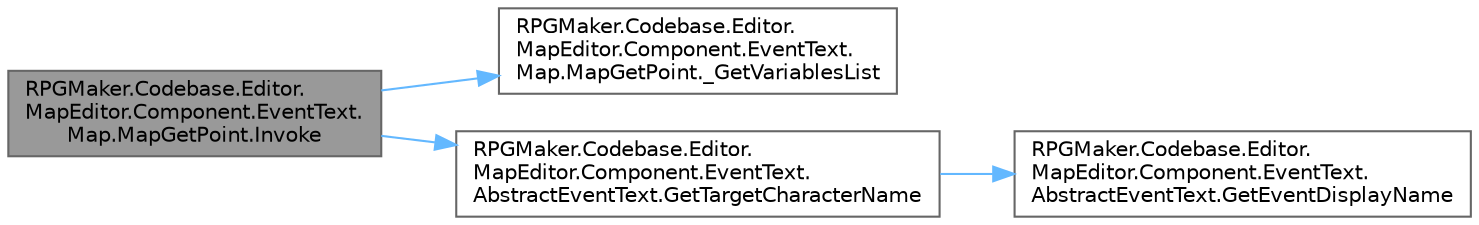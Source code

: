 digraph "RPGMaker.Codebase.Editor.MapEditor.Component.EventText.Map.MapGetPoint.Invoke"
{
 // LATEX_PDF_SIZE
  bgcolor="transparent";
  edge [fontname=Helvetica,fontsize=10,labelfontname=Helvetica,labelfontsize=10];
  node [fontname=Helvetica,fontsize=10,shape=box,height=0.2,width=0.4];
  rankdir="LR";
  Node1 [id="Node000001",label="RPGMaker.Codebase.Editor.\lMapEditor.Component.EventText.\lMap.MapGetPoint.Invoke",height=0.2,width=0.4,color="gray40", fillcolor="grey60", style="filled", fontcolor="black",tooltip="😁 実行"];
  Node1 -> Node2 [id="edge1_Node000001_Node000002",color="steelblue1",style="solid",tooltip=" "];
  Node2 [id="Node000002",label="RPGMaker.Codebase.Editor.\lMapEditor.Component.EventText.\lMap.MapGetPoint._GetVariablesList",height=0.2,width=0.4,color="grey40", fillcolor="white", style="filled",URL="$d3/dae/class_r_p_g_maker_1_1_codebase_1_1_editor_1_1_map_editor_1_1_component_1_1_event_text_1_1_map_1_1_map_get_point.html#a8806a35f96fe3c0a089e96d3c713541f",tooltip="😁 変数のリスト取得"];
  Node1 -> Node3 [id="edge2_Node000001_Node000003",color="steelblue1",style="solid",tooltip=" "];
  Node3 [id="Node000003",label="RPGMaker.Codebase.Editor.\lMapEditor.Component.EventText.\lAbstractEventText.GetTargetCharacterName",height=0.2,width=0.4,color="grey40", fillcolor="white", style="filled",URL="$d3/d66/class_r_p_g_maker_1_1_codebase_1_1_editor_1_1_map_editor_1_1_component_1_1_event_text_1_1_abstract_event_text.html#a9f5e6f0635a7b65c459f9f3d53caed99",tooltip="😁 対象キャラクター名を取得する。"];
  Node3 -> Node4 [id="edge3_Node000003_Node000004",color="steelblue1",style="solid",tooltip=" "];
  Node4 [id="Node000004",label="RPGMaker.Codebase.Editor.\lMapEditor.Component.EventText.\lAbstractEventText.GetEventDisplayName",height=0.2,width=0.4,color="grey40", fillcolor="white", style="filled",URL="$d3/d66/class_r_p_g_maker_1_1_codebase_1_1_editor_1_1_map_editor_1_1_component_1_1_event_text_1_1_abstract_event_text.html#a185e2189d7fc32bda3c16e8481128236",tooltip="😁 画面に表示するイベントの名称を返却"];
}

